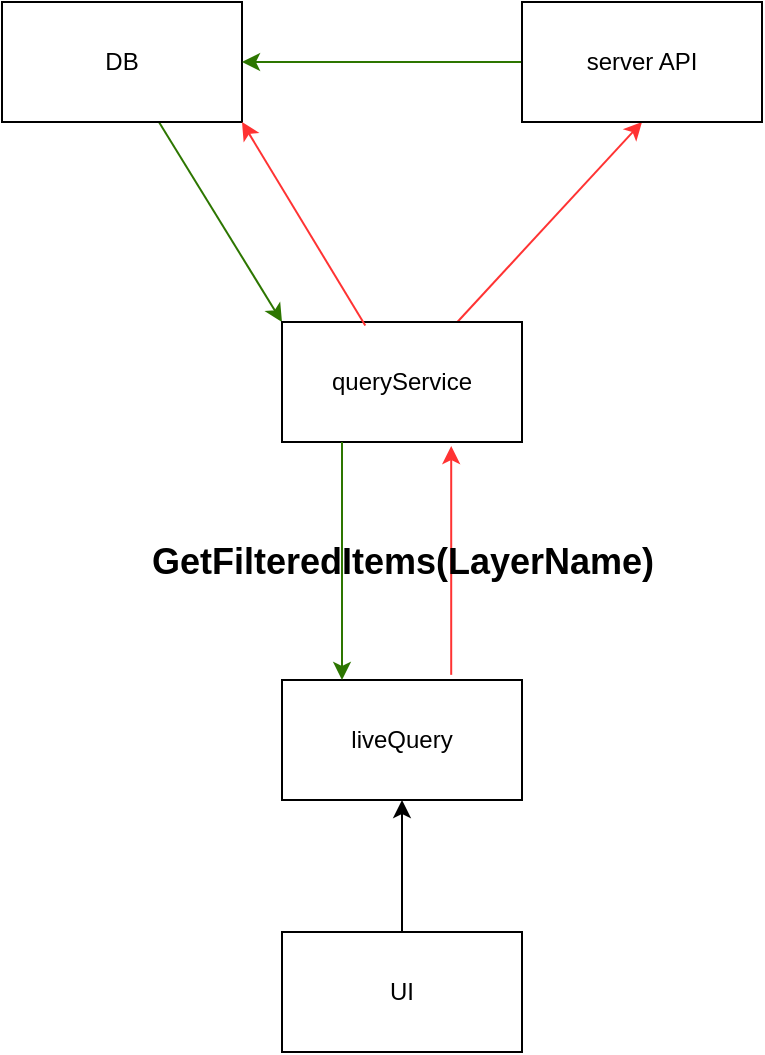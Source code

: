 <mxfile>
    <diagram id="cedtrL5CbG3V0rGNJi7s" name="Page-1">
        <mxGraphModel dx="531" dy="246" grid="1" gridSize="10" guides="1" tooltips="1" connect="1" arrows="1" fold="1" page="1" pageScale="1" pageWidth="827" pageHeight="1169" math="0" shadow="0">
            <root>
                <mxCell id="0"/>
                <mxCell id="1" parent="0"/>
                <mxCell id="17" style="edgeStyle=none;html=1;fillColor=#60a917;strokeColor=#2D7600;entryX=0;entryY=0;entryDx=0;entryDy=0;" edge="1" parent="1" source="2" target="6">
                    <mxGeometry relative="1" as="geometry"/>
                </mxCell>
                <mxCell id="2" value="DB&lt;br&gt;" style="whiteSpace=wrap;html=1;" parent="1" vertex="1">
                    <mxGeometry x="180" y="30" width="120" height="60" as="geometry"/>
                </mxCell>
                <mxCell id="12" style="edgeStyle=none;html=1;exitX=0.5;exitY=0;exitDx=0;exitDy=0;entryX=0.5;entryY=1;entryDx=0;entryDy=0;" edge="1" parent="1" source="4" target="5">
                    <mxGeometry relative="1" as="geometry"/>
                </mxCell>
                <mxCell id="4" value="UI" style="whiteSpace=wrap;html=1;" parent="1" vertex="1">
                    <mxGeometry x="320" y="495" width="120" height="60" as="geometry"/>
                </mxCell>
                <mxCell id="19" style="edgeStyle=none;html=1;exitX=0.705;exitY=-0.043;exitDx=0;exitDy=0;exitPerimeter=0;entryX=0.705;entryY=1.034;entryDx=0;entryDy=0;entryPerimeter=0;fillColor=#a20025;strokeColor=#FF3333;" edge="1" parent="1" source="5" target="6">
                    <mxGeometry relative="1" as="geometry"/>
                </mxCell>
                <mxCell id="5" value="liveQuery" style="whiteSpace=wrap;html=1;" parent="1" vertex="1">
                    <mxGeometry x="320" y="369" width="120" height="60" as="geometry"/>
                </mxCell>
                <mxCell id="9" style="edgeStyle=none;html=1;entryX=0.5;entryY=1;entryDx=0;entryDy=0;fillColor=#a20025;strokeColor=#FF3333;" edge="1" parent="1" source="6" target="7">
                    <mxGeometry relative="1" as="geometry"/>
                </mxCell>
                <mxCell id="6" value="queryService" style="whiteSpace=wrap;html=1;" vertex="1" parent="1">
                    <mxGeometry x="320" y="190" width="120" height="60" as="geometry"/>
                </mxCell>
                <mxCell id="21" style="edgeStyle=none;html=1;entryX=1;entryY=0.5;entryDx=0;entryDy=0;fillColor=#60a917;strokeColor=#2D7600;" edge="1" parent="1" source="7" target="2">
                    <mxGeometry relative="1" as="geometry"/>
                </mxCell>
                <mxCell id="7" value="server API" style="whiteSpace=wrap;html=1;" vertex="1" parent="1">
                    <mxGeometry x="440" y="30" width="120" height="60" as="geometry"/>
                </mxCell>
                <mxCell id="14" value="&lt;h2&gt;GetFilteredItems(LayerName)&lt;/h2&gt;" style="text;html=1;resizable=0;autosize=1;align=center;verticalAlign=middle;points=[];fillColor=none;strokeColor=none;rounded=0;" vertex="1" parent="1">
                    <mxGeometry x="245" y="285" width="270" height="50" as="geometry"/>
                </mxCell>
                <mxCell id="20" style="edgeStyle=none;html=1;exitX=0.25;exitY=1;exitDx=0;exitDy=0;entryX=0.25;entryY=0;entryDx=0;entryDy=0;fillColor=#60a917;strokeColor=#2D7600;" edge="1" parent="1" source="6" target="5">
                    <mxGeometry relative="1" as="geometry">
                        <mxPoint x="344.6" y="366.42" as="sourcePoint"/>
                        <mxPoint x="350" y="360" as="targetPoint"/>
                    </mxGeometry>
                </mxCell>
                <mxCell id="22" style="edgeStyle=none;html=1;entryX=1;entryY=1;entryDx=0;entryDy=0;fillColor=#a20025;strokeColor=#FF3333;exitX=0.347;exitY=0.03;exitDx=0;exitDy=0;exitPerimeter=0;" edge="1" parent="1" source="6" target="2">
                    <mxGeometry relative="1" as="geometry">
                        <mxPoint x="373.692" y="190" as="sourcePoint"/>
                        <mxPoint x="466" y="90.0" as="targetPoint"/>
                    </mxGeometry>
                </mxCell>
            </root>
        </mxGraphModel>
    </diagram>
</mxfile>